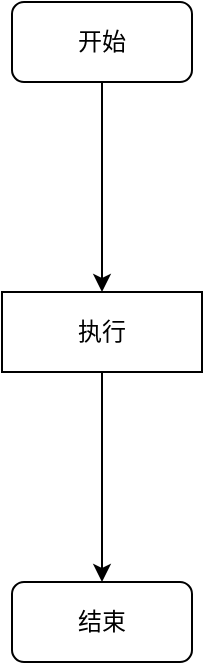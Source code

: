 <mxfile version="14.2.4" type="github"><diagram id="dV4W7-4IrjvtYnR7uews" name="第 1 页"><mxGraphModel dx="1036" dy="585" grid="1" gridSize="10" guides="1" tooltips="1" connect="1" arrows="1" fold="1" page="1" pageScale="1" pageWidth="827" pageHeight="1169" math="0" shadow="0"><root><mxCell id="0"/><mxCell id="1" parent="0"/><mxCell id="XRn-vN1e5qb81ZT6drV4-2" value="" style="rounded=0;whiteSpace=wrap;html=1;" parent="1" vertex="1"><mxGeometry x="190" y="460" width="50" as="geometry"/></mxCell><mxCell id="_c7m0mxpJyrouOqzvlQU-1" value="结束" style="rounded=1;whiteSpace=wrap;html=1;" vertex="1" parent="1"><mxGeometry x="180" y="710" width="90" height="40" as="geometry"/></mxCell><mxCell id="_c7m0mxpJyrouOqzvlQU-2" value="执行" style="rounded=0;whiteSpace=wrap;html=1;" vertex="1" parent="1"><mxGeometry x="175" y="565" width="100" height="40" as="geometry"/></mxCell><mxCell id="_c7m0mxpJyrouOqzvlQU-5" style="edgeStyle=orthogonalEdgeStyle;rounded=0;orthogonalLoop=1;jettySize=auto;html=1;exitX=0.5;exitY=1;exitDx=0;exitDy=0;entryX=0.5;entryY=0;entryDx=0;entryDy=0;" edge="1" parent="1" source="_c7m0mxpJyrouOqzvlQU-3" target="_c7m0mxpJyrouOqzvlQU-2"><mxGeometry relative="1" as="geometry"/></mxCell><mxCell id="_c7m0mxpJyrouOqzvlQU-3" value="开始" style="rounded=1;whiteSpace=wrap;html=1;" vertex="1" parent="1"><mxGeometry x="180" y="420" width="90" height="40" as="geometry"/></mxCell><mxCell id="_c7m0mxpJyrouOqzvlQU-4" value="" style="endArrow=classic;html=1;exitX=0.5;exitY=1;exitDx=0;exitDy=0;" edge="1" parent="1" source="_c7m0mxpJyrouOqzvlQU-2" target="_c7m0mxpJyrouOqzvlQU-1"><mxGeometry width="50" height="50" relative="1" as="geometry"><mxPoint x="390" y="700" as="sourcePoint"/><mxPoint x="440" y="650" as="targetPoint"/></mxGeometry></mxCell></root></mxGraphModel></diagram></mxfile>